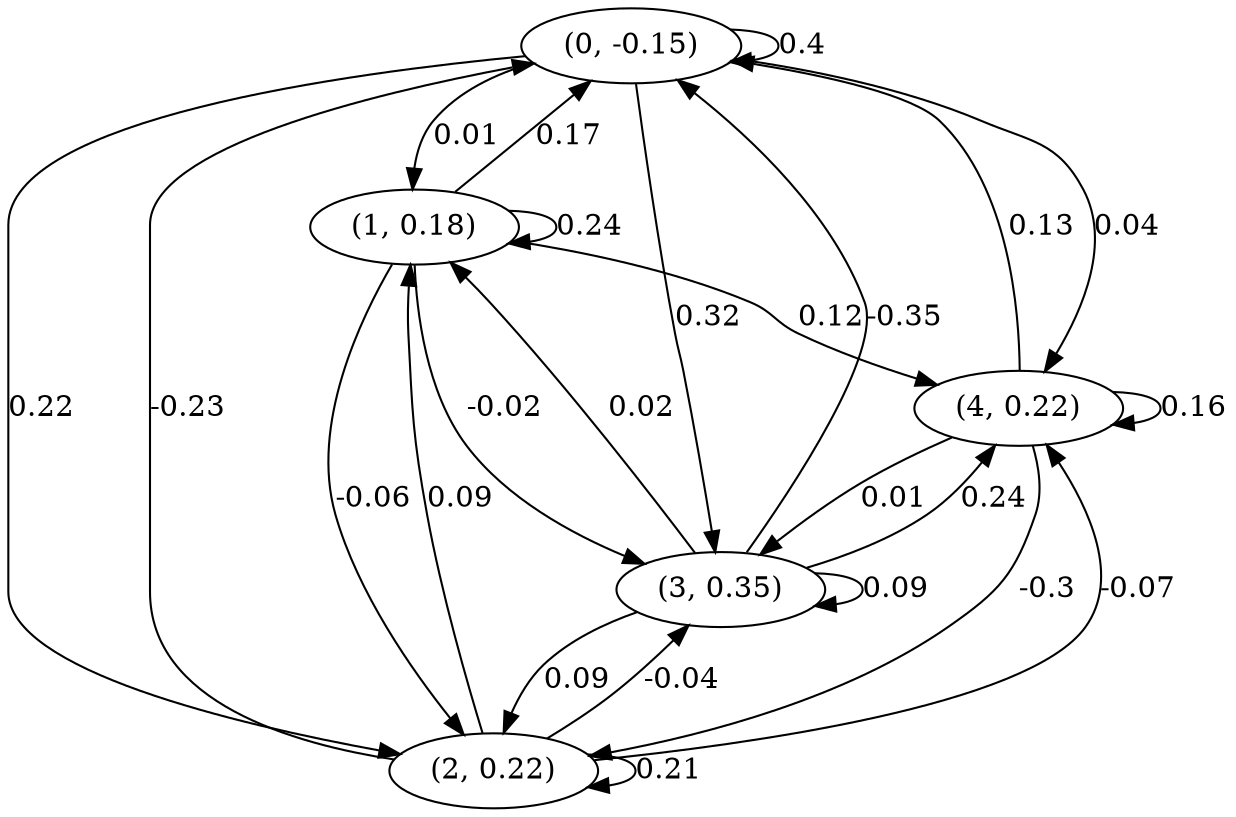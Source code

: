 digraph {
    0 [ label = "(0, -0.15)" ]
    1 [ label = "(1, 0.18)" ]
    2 [ label = "(2, 0.22)" ]
    3 [ label = "(3, 0.35)" ]
    4 [ label = "(4, 0.22)" ]
    0 -> 0 [ label = "0.4" ]
    1 -> 1 [ label = "0.24" ]
    2 -> 2 [ label = "0.21" ]
    3 -> 3 [ label = "0.09" ]
    4 -> 4 [ label = "0.16" ]
    1 -> 0 [ label = "0.17" ]
    2 -> 0 [ label = "-0.23" ]
    3 -> 0 [ label = "-0.35" ]
    4 -> 0 [ label = "0.13" ]
    0 -> 1 [ label = "0.01" ]
    2 -> 1 [ label = "0.09" ]
    3 -> 1 [ label = "0.02" ]
    0 -> 2 [ label = "0.22" ]
    1 -> 2 [ label = "-0.06" ]
    3 -> 2 [ label = "0.09" ]
    4 -> 2 [ label = "-0.3" ]
    0 -> 3 [ label = "0.32" ]
    1 -> 3 [ label = "-0.02" ]
    2 -> 3 [ label = "-0.04" ]
    4 -> 3 [ label = "0.01" ]
    0 -> 4 [ label = "0.04" ]
    1 -> 4 [ label = "0.12" ]
    2 -> 4 [ label = "-0.07" ]
    3 -> 4 [ label = "0.24" ]
}

